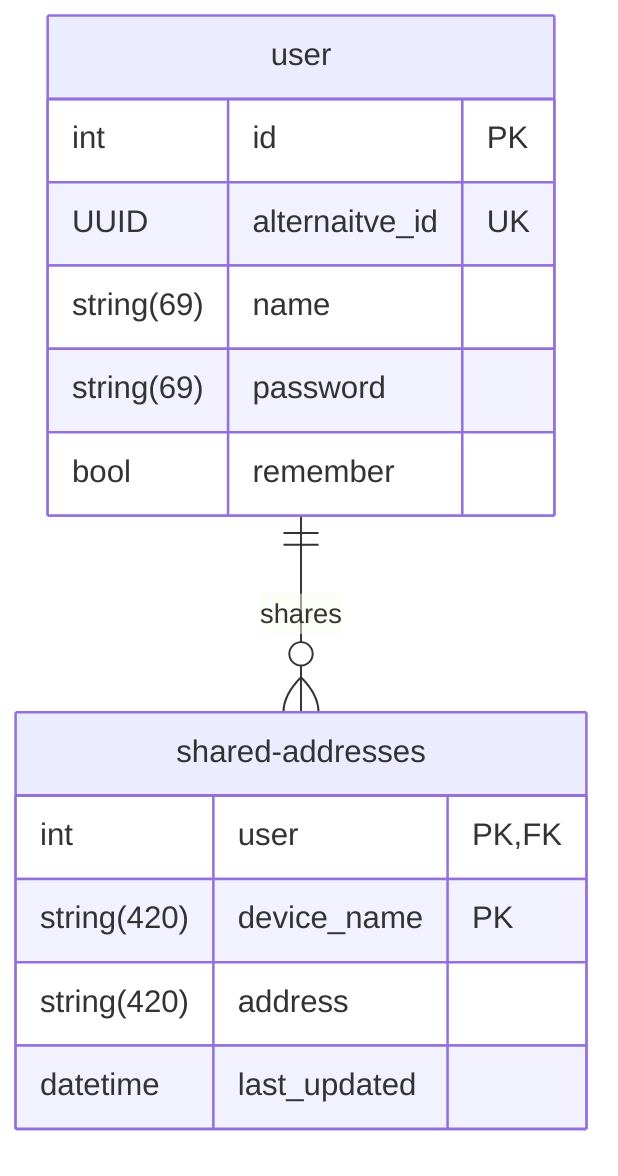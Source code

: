 erDiagram
    user {
        int id PK
        UUID alternaitve_id UK
        string(69) name
        string(69) password
        bool remember
    }

    shared-addresses {
        int user PK, FK
        string(420) device_name PK
        string(420) address
        datetime last_updated
    }

    user only one to zero or more shared-addresses : shares